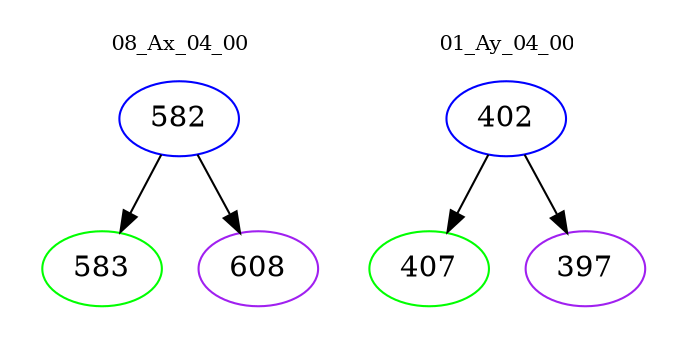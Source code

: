 digraph{
subgraph cluster_0 {
color = white
label = "08_Ax_04_00";
fontsize=10;
T0_582 [label="582", color="blue"]
T0_582 -> T0_583 [color="black"]
T0_583 [label="583", color="green"]
T0_582 -> T0_608 [color="black"]
T0_608 [label="608", color="purple"]
}
subgraph cluster_1 {
color = white
label = "01_Ay_04_00";
fontsize=10;
T1_402 [label="402", color="blue"]
T1_402 -> T1_407 [color="black"]
T1_407 [label="407", color="green"]
T1_402 -> T1_397 [color="black"]
T1_397 [label="397", color="purple"]
}
}
